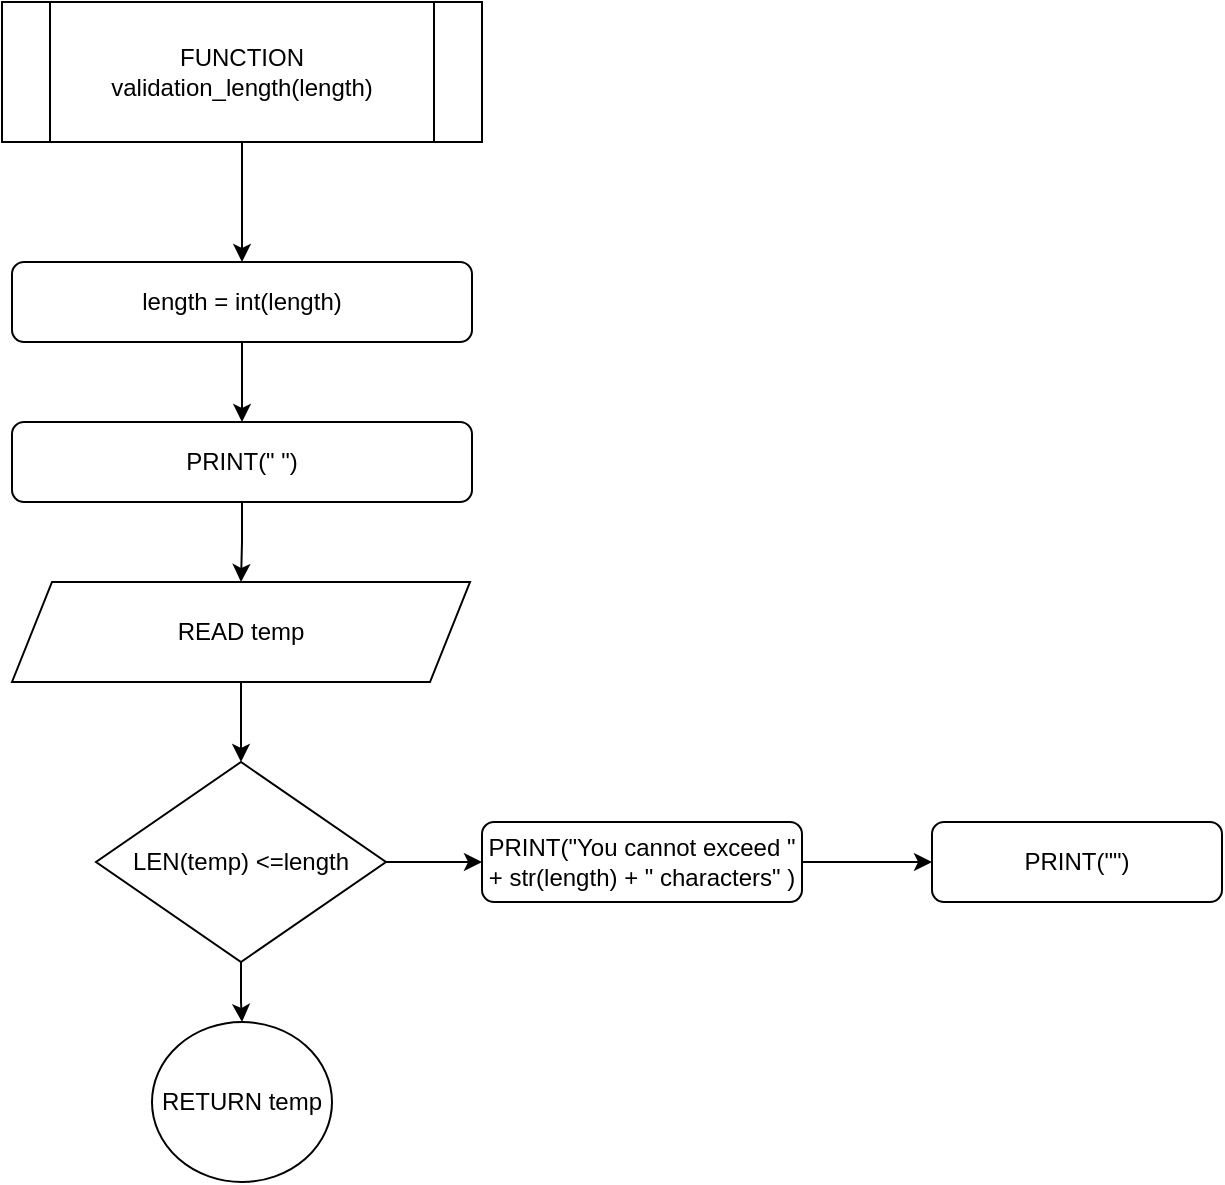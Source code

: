 <mxfile version="14.7.6" type="github">
  <diagram id="A0lXlWImKuz4DLp3JqtB" name="Page-1">
    <mxGraphModel dx="1227" dy="745" grid="1" gridSize="10" guides="1" tooltips="1" connect="1" arrows="1" fold="1" page="1" pageScale="1" pageWidth="3300" pageHeight="4681" math="0" shadow="0">
      <root>
        <mxCell id="0" />
        <mxCell id="1" parent="0" />
        <mxCell id="HDIf9olH5PxdKGKlSlge-3" value="" style="edgeStyle=orthogonalEdgeStyle;rounded=0;orthogonalLoop=1;jettySize=auto;html=1;" edge="1" parent="1" source="HDIf9olH5PxdKGKlSlge-1" target="HDIf9olH5PxdKGKlSlge-2">
          <mxGeometry relative="1" as="geometry" />
        </mxCell>
        <mxCell id="HDIf9olH5PxdKGKlSlge-1" value="FUNCTION validation_length(length)" style="shape=process;whiteSpace=wrap;html=1;backgroundOutline=1;" vertex="1" parent="1">
          <mxGeometry x="490" y="140" width="240" height="70" as="geometry" />
        </mxCell>
        <mxCell id="HDIf9olH5PxdKGKlSlge-5" value="" style="edgeStyle=orthogonalEdgeStyle;rounded=0;orthogonalLoop=1;jettySize=auto;html=1;" edge="1" parent="1" source="HDIf9olH5PxdKGKlSlge-2" target="HDIf9olH5PxdKGKlSlge-4">
          <mxGeometry relative="1" as="geometry" />
        </mxCell>
        <mxCell id="HDIf9olH5PxdKGKlSlge-2" value="length = int(length)" style="rounded=1;whiteSpace=wrap;html=1;" vertex="1" parent="1">
          <mxGeometry x="495" y="270" width="230" height="40" as="geometry" />
        </mxCell>
        <mxCell id="HDIf9olH5PxdKGKlSlge-7" value="" style="edgeStyle=orthogonalEdgeStyle;rounded=0;orthogonalLoop=1;jettySize=auto;html=1;" edge="1" parent="1" source="HDIf9olH5PxdKGKlSlge-4" target="HDIf9olH5PxdKGKlSlge-6">
          <mxGeometry relative="1" as="geometry" />
        </mxCell>
        <mxCell id="HDIf9olH5PxdKGKlSlge-4" value="PRINT(&quot; &quot;)" style="rounded=1;whiteSpace=wrap;html=1;" vertex="1" parent="1">
          <mxGeometry x="495" y="350" width="230" height="40" as="geometry" />
        </mxCell>
        <mxCell id="HDIf9olH5PxdKGKlSlge-9" value="" style="edgeStyle=orthogonalEdgeStyle;rounded=0;orthogonalLoop=1;jettySize=auto;html=1;" edge="1" parent="1" source="HDIf9olH5PxdKGKlSlge-6" target="HDIf9olH5PxdKGKlSlge-8">
          <mxGeometry relative="1" as="geometry" />
        </mxCell>
        <mxCell id="HDIf9olH5PxdKGKlSlge-6" value="READ temp" style="shape=parallelogram;perimeter=parallelogramPerimeter;whiteSpace=wrap;html=1;fixedSize=1;" vertex="1" parent="1">
          <mxGeometry x="495" y="430" width="229" height="50" as="geometry" />
        </mxCell>
        <mxCell id="HDIf9olH5PxdKGKlSlge-11" value="" style="edgeStyle=orthogonalEdgeStyle;rounded=0;orthogonalLoop=1;jettySize=auto;html=1;" edge="1" parent="1" source="HDIf9olH5PxdKGKlSlge-8" target="HDIf9olH5PxdKGKlSlge-10">
          <mxGeometry relative="1" as="geometry" />
        </mxCell>
        <mxCell id="HDIf9olH5PxdKGKlSlge-13" value="" style="edgeStyle=orthogonalEdgeStyle;rounded=0;orthogonalLoop=1;jettySize=auto;html=1;" edge="1" parent="1" source="HDIf9olH5PxdKGKlSlge-8" target="HDIf9olH5PxdKGKlSlge-12">
          <mxGeometry relative="1" as="geometry" />
        </mxCell>
        <mxCell id="HDIf9olH5PxdKGKlSlge-8" value="LEN(temp) &lt;=length" style="rhombus;whiteSpace=wrap;html=1;" vertex="1" parent="1">
          <mxGeometry x="537" y="520" width="145" height="100" as="geometry" />
        </mxCell>
        <mxCell id="HDIf9olH5PxdKGKlSlge-10" value="RETURN temp" style="ellipse;whiteSpace=wrap;html=1;" vertex="1" parent="1">
          <mxGeometry x="565" y="650" width="90" height="80" as="geometry" />
        </mxCell>
        <mxCell id="HDIf9olH5PxdKGKlSlge-15" value="" style="edgeStyle=orthogonalEdgeStyle;rounded=0;orthogonalLoop=1;jettySize=auto;html=1;" edge="1" parent="1" source="HDIf9olH5PxdKGKlSlge-12" target="HDIf9olH5PxdKGKlSlge-14">
          <mxGeometry relative="1" as="geometry" />
        </mxCell>
        <mxCell id="HDIf9olH5PxdKGKlSlge-12" value="PRINT(&quot;You cannot exceed &quot; + str(length) + &quot; characters&quot; )" style="rounded=1;whiteSpace=wrap;html=1;" vertex="1" parent="1">
          <mxGeometry x="730" y="550" width="160" height="40" as="geometry" />
        </mxCell>
        <mxCell id="HDIf9olH5PxdKGKlSlge-14" value="PRINT(&quot;&quot;)" style="rounded=1;whiteSpace=wrap;html=1;" vertex="1" parent="1">
          <mxGeometry x="955" y="550" width="145" height="40" as="geometry" />
        </mxCell>
      </root>
    </mxGraphModel>
  </diagram>
</mxfile>
